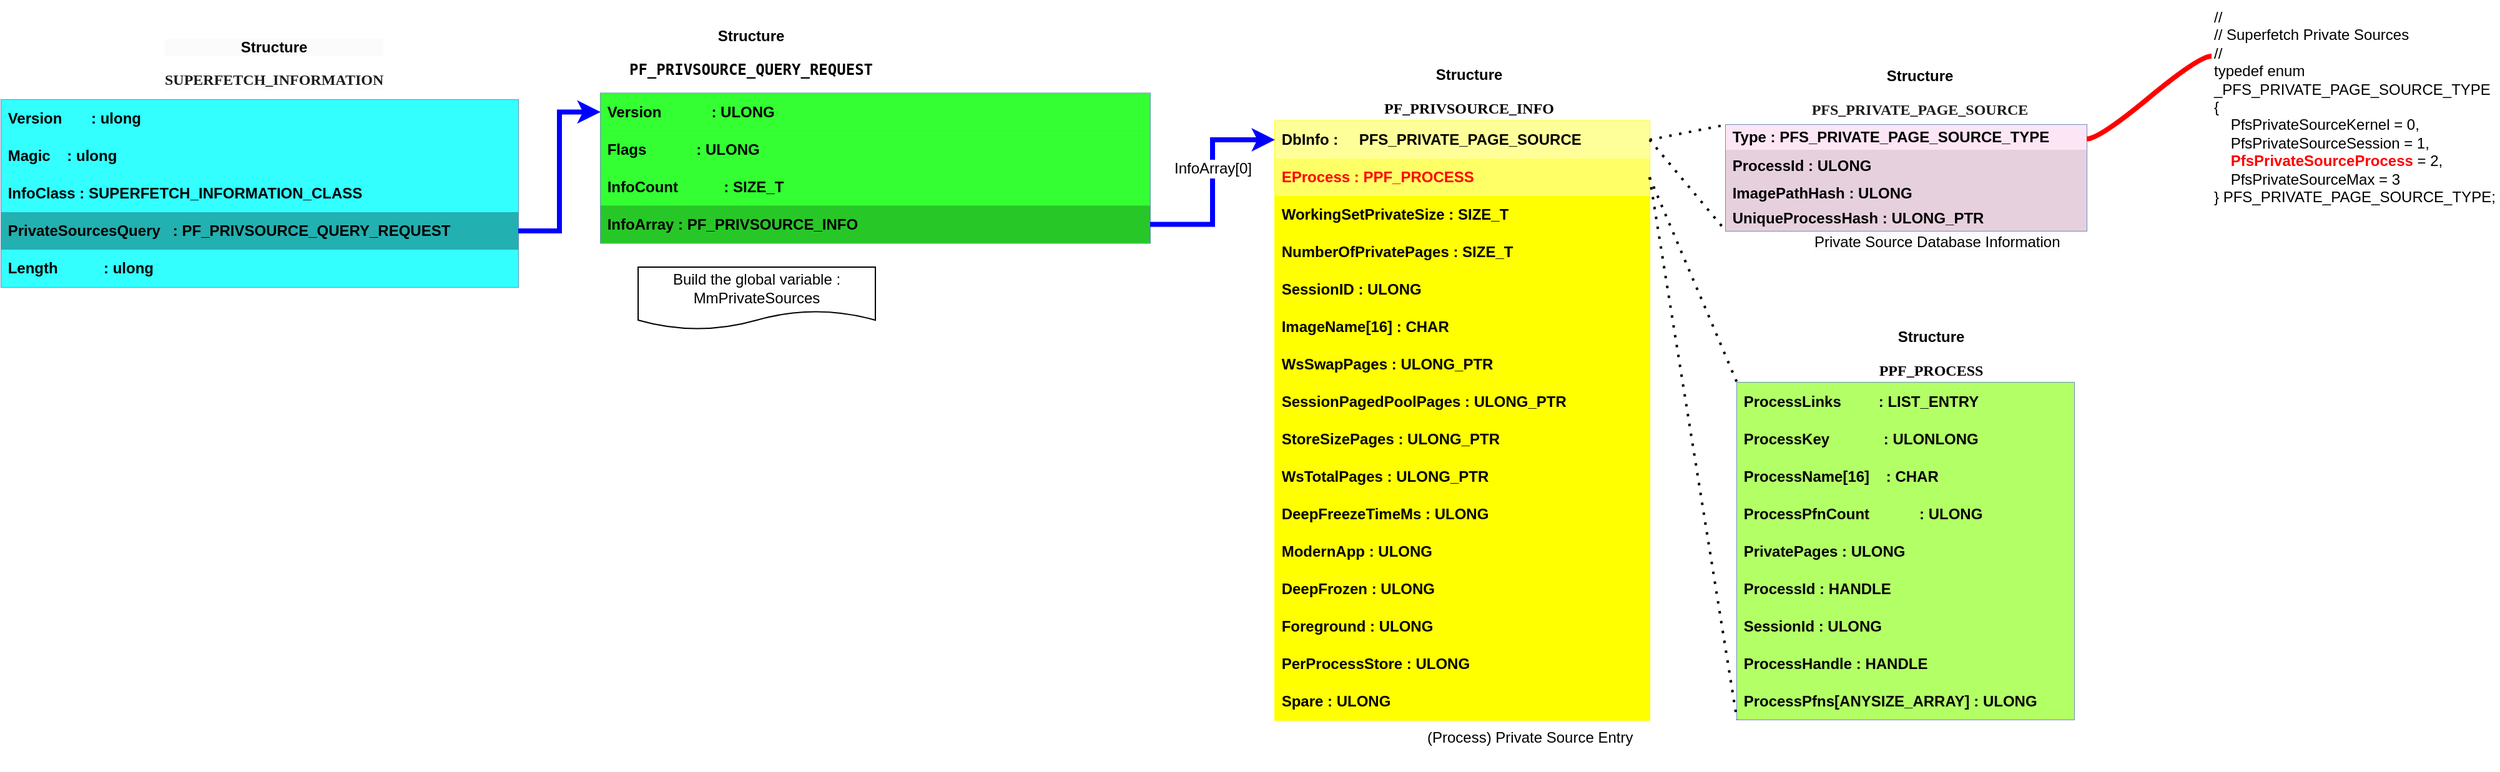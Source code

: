 <mxfile version="22.1.15" type="device">
  <diagram name="Page-1" id="-AsA6orFKc8SlClWfp2E">
    <mxGraphModel dx="4742" dy="-326" grid="1" gridSize="10" guides="1" tooltips="1" connect="1" arrows="1" fold="1" page="1" pageScale="1" pageWidth="827" pageHeight="1169" math="0" shadow="0">
      <root>
        <mxCell id="0" />
        <mxCell id="1" parent="0" />
        <mxCell id="ZzmtQTtpUodWMyB-p8XU-1" value="" style="shape=table;html=1;whiteSpace=wrap;startSize=0;container=1;collapsible=0;childLayout=tableLayout;fontStyle=1;align=left;fillColor=#33FFFF;strokeColor=#6c8ebf;fontColor=#000000;" vertex="1" parent="1">
          <mxGeometry x="-3280" y="1253" width="414" height="150" as="geometry" />
        </mxCell>
        <mxCell id="ZzmtQTtpUodWMyB-p8XU-2" value="" style="shape=partialRectangle;html=1;whiteSpace=wrap;collapsible=0;dropTarget=0;pointerEvents=0;fillColor=#33FFFF;top=0;left=0;bottom=0;right=0;points=[[0,0.5],[1,0.5]];portConstraint=eastwest;fontStyle=1;align=left;fontColor=#000000;" vertex="1" parent="ZzmtQTtpUodWMyB-p8XU-1">
          <mxGeometry width="414" height="30" as="geometry" />
        </mxCell>
        <mxCell id="ZzmtQTtpUodWMyB-p8XU-3" value="&lt;div&gt;&amp;nbsp;Version&amp;nbsp; &amp;nbsp; &amp;nbsp; &amp;nbsp;: ulong&lt;/div&gt;" style="shape=partialRectangle;html=1;whiteSpace=wrap;connectable=0;fillColor=#33FFFF;top=0;left=0;bottom=0;right=0;overflow=hidden;strokeColor=#001DBC;fontColor=#000000;fontStyle=1;align=left;" vertex="1" parent="ZzmtQTtpUodWMyB-p8XU-2">
          <mxGeometry width="414" height="30" as="geometry">
            <mxRectangle width="414" height="30" as="alternateBounds" />
          </mxGeometry>
        </mxCell>
        <mxCell id="ZzmtQTtpUodWMyB-p8XU-4" value="" style="shape=partialRectangle;html=1;whiteSpace=wrap;collapsible=0;dropTarget=0;pointerEvents=0;fillColor=#33FFFF;top=0;left=0;bottom=0;right=0;points=[[0,0.5],[1,0.5]];portConstraint=eastwest;fontStyle=1;align=left;fontColor=#000000;" vertex="1" parent="ZzmtQTtpUodWMyB-p8XU-1">
          <mxGeometry y="30" width="414" height="30" as="geometry" />
        </mxCell>
        <mxCell id="ZzmtQTtpUodWMyB-p8XU-5" value="&lt;div&gt;&amp;nbsp;Magic&amp;nbsp;&amp;nbsp;&amp;nbsp; : ulong&lt;br&gt;&lt;/div&gt;" style="shape=partialRectangle;html=1;whiteSpace=wrap;connectable=0;fillColor=#33FFFF;top=0;left=0;bottom=0;right=0;overflow=hidden;strokeColor=#001DBC;fontStyle=1;fontColor=#000000;align=left;" vertex="1" parent="ZzmtQTtpUodWMyB-p8XU-4">
          <mxGeometry width="414" height="30" as="geometry">
            <mxRectangle width="414" height="30" as="alternateBounds" />
          </mxGeometry>
        </mxCell>
        <mxCell id="ZzmtQTtpUodWMyB-p8XU-6" value="" style="shape=partialRectangle;html=1;whiteSpace=wrap;collapsible=0;dropTarget=0;pointerEvents=0;fillColor=#33FFFF;top=0;left=0;bottom=0;right=0;points=[[0,0.5],[1,0.5]];portConstraint=eastwest;fontStyle=1;align=left;fontColor=#000000;" vertex="1" parent="ZzmtQTtpUodWMyB-p8XU-1">
          <mxGeometry y="60" width="414" height="30" as="geometry" />
        </mxCell>
        <mxCell id="ZzmtQTtpUodWMyB-p8XU-7" value="&amp;nbsp;InfoClass : SUPERFETCH_INFORMATION_CLASS" style="shape=partialRectangle;html=1;whiteSpace=wrap;connectable=0;fillColor=#33FFFF;top=0;left=0;bottom=0;right=0;overflow=hidden;strokeColor=#001DBC;fontColor=#000000;fontStyle=1;align=left;" vertex="1" parent="ZzmtQTtpUodWMyB-p8XU-6">
          <mxGeometry width="414" height="30" as="geometry">
            <mxRectangle width="414" height="30" as="alternateBounds" />
          </mxGeometry>
        </mxCell>
        <mxCell id="ZzmtQTtpUodWMyB-p8XU-8" style="shape=partialRectangle;html=1;whiteSpace=wrap;collapsible=0;dropTarget=0;pointerEvents=0;fillColor=#33FFFF;top=0;left=0;bottom=0;right=0;points=[[0,0.5],[1,0.5]];portConstraint=eastwest;fontStyle=1;align=left;fontColor=#000000;" vertex="1" parent="ZzmtQTtpUodWMyB-p8XU-1">
          <mxGeometry y="90" width="414" height="30" as="geometry" />
        </mxCell>
        <mxCell id="ZzmtQTtpUodWMyB-p8XU-9" value="&amp;nbsp;&lt;b style=&quot;border-color: var(--border-color);&quot;&gt;PrivateSourcesQuery&lt;/b&gt;&amp;nbsp; &amp;nbsp;:&amp;nbsp;PF_PRIVSOURCE_QUERY_REQUEST" style="shape=partialRectangle;html=1;whiteSpace=wrap;connectable=0;fillColor=#23B0B0;top=0;left=0;bottom=0;right=0;overflow=hidden;strokeColor=#001DBC;fontStyle=1;fontColor=#000000;align=left;" vertex="1" parent="ZzmtQTtpUodWMyB-p8XU-8">
          <mxGeometry width="414" height="30" as="geometry">
            <mxRectangle width="414" height="30" as="alternateBounds" />
          </mxGeometry>
        </mxCell>
        <mxCell id="ZzmtQTtpUodWMyB-p8XU-10" style="shape=partialRectangle;html=1;whiteSpace=wrap;collapsible=0;dropTarget=0;pointerEvents=0;fillColor=#33FFFF;top=0;left=0;bottom=0;right=0;points=[[0,0.5],[1,0.5]];portConstraint=eastwest;fontStyle=1;align=left;fontColor=#000000;" vertex="1" parent="ZzmtQTtpUodWMyB-p8XU-1">
          <mxGeometry y="120" width="414" height="30" as="geometry" />
        </mxCell>
        <mxCell id="ZzmtQTtpUodWMyB-p8XU-11" value="&amp;nbsp;Length&amp;nbsp; &amp;nbsp; &amp;nbsp; &amp;nbsp; &amp;nbsp; &amp;nbsp;: ulong" style="shape=partialRectangle;html=1;whiteSpace=wrap;connectable=0;fillColor=#33FFFF;top=0;left=0;bottom=0;right=0;overflow=hidden;strokeColor=#001DBC;fontColor=#000000;fontStyle=1;align=left;" vertex="1" parent="ZzmtQTtpUodWMyB-p8XU-10">
          <mxGeometry width="414" height="30" as="geometry">
            <mxRectangle width="414" height="30" as="alternateBounds" />
          </mxGeometry>
        </mxCell>
        <mxCell id="ZzmtQTtpUodWMyB-p8XU-12" value="&lt;div style=&quot;border-color: var(--border-color); color: rgb(0, 0, 0); font-family: Helvetica; font-size: 12px; font-style: normal; font-variant-ligatures: normal; font-variant-caps: normal; font-weight: 700; letter-spacing: normal; orphans: 2; text-align: center; text-indent: 0px; text-transform: none; widows: 2; word-spacing: 0px; -webkit-text-stroke-width: 0px; background-color: rgb(251, 251, 251); text-decoration-thickness: initial; text-decoration-style: initial; text-decoration-color: initial;&quot;&gt;Structure&lt;/div&gt;&lt;div style=&quot;border-color: var(--border-color); color: rgb(0, 0, 0); font-family: Helvetica; font-size: 12px; font-style: normal; font-variant-ligatures: normal; font-variant-caps: normal; font-weight: 700; letter-spacing: normal; orphans: 2; text-align: center; text-indent: 0px; text-transform: none; widows: 2; word-spacing: 0px; -webkit-text-stroke-width: 0px; background-color: rgb(251, 251, 251); text-decoration-thickness: initial; text-decoration-style: initial; text-decoration-color: initial;&quot;&gt;&lt;pre style=&quot;border-color: var(--border-color);&quot;&gt;&lt;span style=&quot;border-color: var(--border-color); background-color: rgb(255, 255, 255);&quot;&gt;&lt;font color=&quot;#1e1e1e&quot; face=&quot;Consolas&quot; style=&quot;border-color: var(--border-color);&quot;&gt;SUPERFETCH_INFORMATION&lt;/font&gt;&lt;/span&gt;&lt;/pre&gt;&lt;/div&gt;" style="text;whiteSpace=wrap;html=1;" vertex="1" parent="1">
          <mxGeometry x="-3151" y="1197" width="210" height="90" as="geometry" />
        </mxCell>
        <mxCell id="ZzmtQTtpUodWMyB-p8XU-13" value="" style="endArrow=classic;html=1;rounded=0;fontSize=12;fontColor=#000000;edgeStyle=orthogonalEdgeStyle;exitX=1;exitY=0.5;exitDx=0;exitDy=0;fillColor=#d5e8d4;strokeColor=#0000FF;strokeWidth=4;entryX=0;entryY=0.5;entryDx=0;entryDy=0;" edge="1" parent="1" source="ZzmtQTtpUodWMyB-p8XU-8" target="ZzmtQTtpUodWMyB-p8XU-15">
          <mxGeometry width="50" height="50" relative="1" as="geometry">
            <mxPoint x="-2929" y="1450" as="sourcePoint" />
            <mxPoint x="-2718" y="1290" as="targetPoint" />
          </mxGeometry>
        </mxCell>
        <mxCell id="ZzmtQTtpUodWMyB-p8XU-14" value="" style="shape=table;html=1;whiteSpace=wrap;startSize=0;container=1;collapsible=0;childLayout=tableLayout;fontStyle=1;align=left;fillColor=#33FF33;strokeColor=#6c8ebf;fontColor=#000000;" vertex="1" parent="1">
          <mxGeometry x="-2800" y="1247.73" width="440" height="120" as="geometry" />
        </mxCell>
        <mxCell id="ZzmtQTtpUodWMyB-p8XU-15" value="" style="shape=partialRectangle;html=1;whiteSpace=wrap;collapsible=0;dropTarget=0;pointerEvents=0;fillColor=#33FF33;top=0;left=0;bottom=0;right=0;points=[[0,0.5],[1,0.5]];portConstraint=eastwest;fontStyle=1;align=left;fontColor=#000000;" vertex="1" parent="ZzmtQTtpUodWMyB-p8XU-14">
          <mxGeometry width="440" height="30" as="geometry" />
        </mxCell>
        <mxCell id="ZzmtQTtpUodWMyB-p8XU-16" value="&lt;div&gt;&amp;nbsp;Version&amp;nbsp; &amp;nbsp; &amp;nbsp; &amp;nbsp; &amp;nbsp; &amp;nbsp; : ULONG&lt;/div&gt;" style="shape=partialRectangle;html=1;whiteSpace=wrap;connectable=0;fillColor=#33FF33;top=0;left=0;bottom=0;right=0;overflow=hidden;strokeColor=#001DBC;fontColor=#000000;fontStyle=1;align=left;" vertex="1" parent="ZzmtQTtpUodWMyB-p8XU-15">
          <mxGeometry width="440" height="30" as="geometry">
            <mxRectangle width="440" height="30" as="alternateBounds" />
          </mxGeometry>
        </mxCell>
        <mxCell id="ZzmtQTtpUodWMyB-p8XU-17" value="" style="shape=partialRectangle;html=1;whiteSpace=wrap;collapsible=0;dropTarget=0;pointerEvents=0;fillColor=#33FF33;top=0;left=0;bottom=0;right=0;points=[[0,0.5],[1,0.5]];portConstraint=eastwest;fontStyle=1;align=left;fontColor=#000000;" vertex="1" parent="ZzmtQTtpUodWMyB-p8XU-14">
          <mxGeometry y="30" width="440" height="30" as="geometry" />
        </mxCell>
        <mxCell id="ZzmtQTtpUodWMyB-p8XU-18" value="&lt;div&gt;&amp;nbsp;Flags&amp;nbsp; &amp;nbsp; &amp;nbsp; &amp;nbsp; &amp;nbsp; &amp;nbsp; : ULONG&lt;br&gt;&lt;/div&gt;" style="shape=partialRectangle;html=1;whiteSpace=wrap;connectable=0;fillColor=#33FF33;top=0;left=0;bottom=0;right=0;overflow=hidden;strokeColor=#001DBC;fontStyle=1;fontColor=#000000;align=left;" vertex="1" parent="ZzmtQTtpUodWMyB-p8XU-17">
          <mxGeometry width="440" height="30" as="geometry">
            <mxRectangle width="440" height="30" as="alternateBounds" />
          </mxGeometry>
        </mxCell>
        <mxCell id="ZzmtQTtpUodWMyB-p8XU-19" value="" style="shape=partialRectangle;html=1;whiteSpace=wrap;collapsible=0;dropTarget=0;pointerEvents=0;fillColor=#33FF33;top=0;left=0;bottom=0;right=0;points=[[0,0.5],[1,0.5]];portConstraint=eastwest;fontStyle=1;align=left;fontColor=#000000;" vertex="1" parent="ZzmtQTtpUodWMyB-p8XU-14">
          <mxGeometry y="60" width="440" height="30" as="geometry" />
        </mxCell>
        <mxCell id="ZzmtQTtpUodWMyB-p8XU-20" value="&amp;nbsp;InfoCount &amp;nbsp; &amp;nbsp; &amp;nbsp; &amp;nbsp; &amp;nbsp; : SIZE_T" style="shape=partialRectangle;html=1;whiteSpace=wrap;connectable=0;fillColor=#33FF33;top=0;left=0;bottom=0;right=0;overflow=hidden;strokeColor=#001DBC;fontColor=#000000;fontStyle=1;align=left;" vertex="1" parent="ZzmtQTtpUodWMyB-p8XU-19">
          <mxGeometry width="440" height="30" as="geometry">
            <mxRectangle width="440" height="30" as="alternateBounds" />
          </mxGeometry>
        </mxCell>
        <mxCell id="ZzmtQTtpUodWMyB-p8XU-21" style="shape=partialRectangle;html=1;whiteSpace=wrap;collapsible=0;dropTarget=0;pointerEvents=0;fillColor=#33FF33;top=0;left=0;bottom=0;right=0;points=[[0,0.5],[1,0.5]];portConstraint=eastwest;fontStyle=1;align=left;fontColor=#000000;" vertex="1" parent="ZzmtQTtpUodWMyB-p8XU-14">
          <mxGeometry y="90" width="440" height="30" as="geometry" />
        </mxCell>
        <mxCell id="ZzmtQTtpUodWMyB-p8XU-22" value="&amp;nbsp;InfoArray : PF_PRIVSOURCE_INFO&amp;nbsp;" style="shape=partialRectangle;html=1;whiteSpace=wrap;connectable=0;fillColor=#28C728;top=0;left=0;bottom=0;right=0;overflow=hidden;strokeColor=#001DBC;fontStyle=1;fontColor=#000000;align=left;" vertex="1" parent="ZzmtQTtpUodWMyB-p8XU-21">
          <mxGeometry width="440" height="30" as="geometry">
            <mxRectangle width="440" height="30" as="alternateBounds" />
          </mxGeometry>
        </mxCell>
        <mxCell id="ZzmtQTtpUodWMyB-p8XU-23" value="&lt;div style=&quot;font-size: 12px;&quot;&gt;Structure&lt;/div&gt;&lt;div style=&quot;&quot;&gt;&lt;pre style=&quot;&quot;&gt;PF_PRIVSOURCE_QUERY_REQUEST&lt;font face=&quot;Consolas&quot;&gt;&lt;br&gt;&lt;/font&gt;&lt;/pre&gt;&lt;/div&gt;" style="text;strokeColor=none;fillColor=none;html=1;fontSize=12;fontStyle=1;verticalAlign=middle;align=center;" vertex="1" parent="1">
          <mxGeometry x="-2795.5" y="1186.25" width="230" height="70" as="geometry" />
        </mxCell>
        <mxCell id="ZzmtQTtpUodWMyB-p8XU-24" value="" style="shape=table;html=1;whiteSpace=wrap;startSize=0;container=1;collapsible=0;childLayout=tableLayout;fontStyle=1;align=left;fillColor=#33FFFF;strokeColor=#FFFF00;fontColor=#000000;" vertex="1" parent="1">
          <mxGeometry x="-2260" y="1270" width="300" height="480.01" as="geometry" />
        </mxCell>
        <mxCell id="ZzmtQTtpUodWMyB-p8XU-25" value="" style="shape=partialRectangle;html=1;whiteSpace=wrap;collapsible=0;dropTarget=0;pointerEvents=0;fillColor=#FFFF66;top=0;left=0;bottom=0;right=0;points=[[0,0.5],[1,0.5]];portConstraint=eastwest;fontStyle=1;align=left;fontColor=#000000;" vertex="1" parent="ZzmtQTtpUodWMyB-p8XU-24">
          <mxGeometry width="300" height="30" as="geometry" />
        </mxCell>
        <mxCell id="ZzmtQTtpUodWMyB-p8XU-26" value="&amp;nbsp;DbInfo&amp;nbsp;: &lt;span style=&quot;&quot;&gt;&lt;span style=&quot;&quot;&gt;&amp;nbsp;&amp;nbsp;&amp;nbsp;&amp;nbsp;&lt;/span&gt;&lt;/span&gt;PFS_PRIVATE_PAGE_SOURCE&amp;nbsp;" style="shape=partialRectangle;html=1;whiteSpace=wrap;connectable=0;fillColor=#FFFF99;top=0;left=0;bottom=0;right=0;overflow=hidden;strokeColor=#001DBC;fontColor=#000000;fontStyle=1;align=left;" vertex="1" parent="ZzmtQTtpUodWMyB-p8XU-25">
          <mxGeometry width="300" height="30" as="geometry">
            <mxRectangle width="300" height="30" as="alternateBounds" />
          </mxGeometry>
        </mxCell>
        <mxCell id="ZzmtQTtpUodWMyB-p8XU-27" value="" style="shape=partialRectangle;html=1;whiteSpace=wrap;collapsible=0;dropTarget=0;pointerEvents=0;fillColor=#FFFF66;top=0;left=0;bottom=0;right=0;points=[[0,0.5],[1,0.5]];portConstraint=eastwest;fontStyle=1;align=left;fontColor=#000000;" vertex="1" parent="ZzmtQTtpUodWMyB-p8XU-24">
          <mxGeometry y="30" width="300" height="30" as="geometry" />
        </mxCell>
        <mxCell id="ZzmtQTtpUodWMyB-p8XU-28" value="&lt;div&gt;&amp;nbsp;&lt;font color=&quot;#ff0000&quot;&gt;EProcess :&amp;nbsp;PPF_PROCESS&lt;/font&gt;&lt;br&gt;&lt;/div&gt;" style="shape=partialRectangle;html=1;whiteSpace=wrap;connectable=0;fillColor=#FFFF66;top=0;left=0;bottom=0;right=0;overflow=hidden;strokeColor=#001DBC;fontStyle=1;fontColor=#000000;align=left;" vertex="1" parent="ZzmtQTtpUodWMyB-p8XU-27">
          <mxGeometry width="300" height="30" as="geometry">
            <mxRectangle width="300" height="30" as="alternateBounds" />
          </mxGeometry>
        </mxCell>
        <mxCell id="ZzmtQTtpUodWMyB-p8XU-29" value="" style="shape=partialRectangle;html=1;whiteSpace=wrap;collapsible=0;dropTarget=0;pointerEvents=0;fillColor=#33FFFF;top=0;left=0;bottom=0;right=0;points=[[0,0.5],[1,0.5]];portConstraint=eastwest;fontStyle=1;align=left;fontColor=#000000;" vertex="1" parent="ZzmtQTtpUodWMyB-p8XU-24">
          <mxGeometry y="60" width="300" height="30" as="geometry" />
        </mxCell>
        <mxCell id="ZzmtQTtpUodWMyB-p8XU-30" value="&amp;nbsp;WorkingSetPrivateSize :&amp;nbsp;SIZE_T" style="shape=partialRectangle;html=1;whiteSpace=wrap;connectable=0;fillColor=#FFFF00;top=0;left=0;bottom=0;right=0;overflow=hidden;strokeColor=#001DBC;fontColor=#000000;fontStyle=1;align=left;" vertex="1" parent="ZzmtQTtpUodWMyB-p8XU-29">
          <mxGeometry width="300" height="30" as="geometry">
            <mxRectangle width="300" height="30" as="alternateBounds" />
          </mxGeometry>
        </mxCell>
        <mxCell id="ZzmtQTtpUodWMyB-p8XU-31" style="shape=partialRectangle;html=1;whiteSpace=wrap;collapsible=0;dropTarget=0;pointerEvents=0;fillColor=#33FFFF;top=0;left=0;bottom=0;right=0;points=[[0,0.5],[1,0.5]];portConstraint=eastwest;fontStyle=1;align=left;fontColor=#000000;" vertex="1" parent="ZzmtQTtpUodWMyB-p8XU-24">
          <mxGeometry y="90" width="300" height="30" as="geometry" />
        </mxCell>
        <mxCell id="ZzmtQTtpUodWMyB-p8XU-32" value="&amp;nbsp;NumberOfPrivatePages :&amp;nbsp;SIZE_T" style="shape=partialRectangle;html=1;whiteSpace=wrap;connectable=0;fillColor=#FFFF00;top=0;left=0;bottom=0;right=0;overflow=hidden;strokeColor=#001DBC;fontStyle=1;fontColor=#000000;align=left;" vertex="1" parent="ZzmtQTtpUodWMyB-p8XU-31">
          <mxGeometry width="300" height="30" as="geometry">
            <mxRectangle width="300" height="30" as="alternateBounds" />
          </mxGeometry>
        </mxCell>
        <mxCell id="ZzmtQTtpUodWMyB-p8XU-33" style="shape=partialRectangle;html=1;whiteSpace=wrap;collapsible=0;dropTarget=0;pointerEvents=0;fillColor=#33FFFF;top=0;left=0;bottom=0;right=0;points=[[0,0.5],[1,0.5]];portConstraint=eastwest;fontStyle=1;align=left;fontColor=#000000;" vertex="1" parent="ZzmtQTtpUodWMyB-p8XU-24">
          <mxGeometry y="120" width="300" height="30" as="geometry" />
        </mxCell>
        <mxCell id="ZzmtQTtpUodWMyB-p8XU-34" value="&amp;nbsp;SessionID :&amp;nbsp;ULONG" style="shape=partialRectangle;html=1;whiteSpace=wrap;connectable=0;fillColor=#FFFF00;top=0;left=0;bottom=0;right=0;overflow=hidden;strokeColor=#001DBC;fontColor=#000000;fontStyle=1;align=left;" vertex="1" parent="ZzmtQTtpUodWMyB-p8XU-33">
          <mxGeometry width="300" height="30" as="geometry">
            <mxRectangle width="300" height="30" as="alternateBounds" />
          </mxGeometry>
        </mxCell>
        <mxCell id="ZzmtQTtpUodWMyB-p8XU-35" style="shape=partialRectangle;html=1;whiteSpace=wrap;collapsible=0;dropTarget=0;pointerEvents=0;fillColor=#33FFFF;top=0;left=0;bottom=0;right=0;points=[[0,0.5],[1,0.5]];portConstraint=eastwest;fontStyle=1;align=left;fontColor=#000000;" vertex="1" parent="ZzmtQTtpUodWMyB-p8XU-24">
          <mxGeometry y="150" width="300" height="30" as="geometry" />
        </mxCell>
        <mxCell id="ZzmtQTtpUodWMyB-p8XU-36" value="&amp;nbsp;ImageName[16] : CHAR" style="shape=partialRectangle;html=1;whiteSpace=wrap;connectable=0;fillColor=#FFFF00;top=0;left=0;bottom=0;right=0;overflow=hidden;strokeColor=#001DBC;fontStyle=1;fontColor=#000000;align=left;" vertex="1" parent="ZzmtQTtpUodWMyB-p8XU-35">
          <mxGeometry width="300" height="30" as="geometry">
            <mxRectangle width="300" height="30" as="alternateBounds" />
          </mxGeometry>
        </mxCell>
        <mxCell id="ZzmtQTtpUodWMyB-p8XU-37" style="shape=partialRectangle;html=1;whiteSpace=wrap;collapsible=0;dropTarget=0;pointerEvents=0;fillColor=#33FFFF;top=0;left=0;bottom=0;right=0;points=[[0,0.5],[1,0.5]];portConstraint=eastwest;fontStyle=1;align=left;fontColor=#000000;" vertex="1" parent="ZzmtQTtpUodWMyB-p8XU-24">
          <mxGeometry y="180" width="300" height="30" as="geometry" />
        </mxCell>
        <mxCell id="ZzmtQTtpUodWMyB-p8XU-38" value="&amp;nbsp;WsSwapPages :&amp;nbsp;ULONG_PTR" style="shape=partialRectangle;html=1;whiteSpace=wrap;connectable=0;fillColor=#FFFF00;top=0;left=0;bottom=0;right=0;overflow=hidden;strokeColor=#001DBC;fontStyle=1;fontColor=#000000;align=left;" vertex="1" parent="ZzmtQTtpUodWMyB-p8XU-37">
          <mxGeometry width="300" height="30" as="geometry">
            <mxRectangle width="300" height="30" as="alternateBounds" />
          </mxGeometry>
        </mxCell>
        <mxCell id="ZzmtQTtpUodWMyB-p8XU-39" style="shape=partialRectangle;html=1;whiteSpace=wrap;collapsible=0;dropTarget=0;pointerEvents=0;fillColor=#33FFFF;top=0;left=0;bottom=0;right=0;points=[[0,0.5],[1,0.5]];portConstraint=eastwest;fontStyle=1;align=left;fontColor=#000000;" vertex="1" parent="ZzmtQTtpUodWMyB-p8XU-24">
          <mxGeometry y="210" width="300" height="30" as="geometry" />
        </mxCell>
        <mxCell id="ZzmtQTtpUodWMyB-p8XU-40" value="&amp;nbsp;SessionPagedPoolPages :&amp;nbsp;ULONG_PTR" style="shape=partialRectangle;html=1;whiteSpace=wrap;connectable=0;fillColor=#FFFF00;top=0;left=0;bottom=0;right=0;overflow=hidden;strokeColor=#001DBC;fontStyle=1;fontColor=#000000;align=left;" vertex="1" parent="ZzmtQTtpUodWMyB-p8XU-39">
          <mxGeometry width="300" height="30" as="geometry">
            <mxRectangle width="300" height="30" as="alternateBounds" />
          </mxGeometry>
        </mxCell>
        <mxCell id="ZzmtQTtpUodWMyB-p8XU-41" style="shape=partialRectangle;html=1;whiteSpace=wrap;collapsible=0;dropTarget=0;pointerEvents=0;fillColor=#33FFFF;top=0;left=0;bottom=0;right=0;points=[[0,0.5],[1,0.5]];portConstraint=eastwest;fontStyle=1;align=left;fontColor=#000000;" vertex="1" parent="ZzmtQTtpUodWMyB-p8XU-24">
          <mxGeometry y="240" width="300" height="30" as="geometry" />
        </mxCell>
        <mxCell id="ZzmtQTtpUodWMyB-p8XU-42" value="&amp;nbsp;StoreSizePages :&amp;nbsp;ULONG_PTR" style="shape=partialRectangle;html=1;whiteSpace=wrap;connectable=0;fillColor=#FFFF00;top=0;left=0;bottom=0;right=0;overflow=hidden;strokeColor=#001DBC;fontStyle=1;fontColor=#000000;align=left;" vertex="1" parent="ZzmtQTtpUodWMyB-p8XU-41">
          <mxGeometry width="300" height="30" as="geometry">
            <mxRectangle width="300" height="30" as="alternateBounds" />
          </mxGeometry>
        </mxCell>
        <mxCell id="ZzmtQTtpUodWMyB-p8XU-43" style="shape=partialRectangle;html=1;whiteSpace=wrap;collapsible=0;dropTarget=0;pointerEvents=0;fillColor=#33FFFF;top=0;left=0;bottom=0;right=0;points=[[0,0.5],[1,0.5]];portConstraint=eastwest;fontStyle=1;align=left;fontColor=#000000;" vertex="1" parent="ZzmtQTtpUodWMyB-p8XU-24">
          <mxGeometry y="270" width="300" height="30" as="geometry" />
        </mxCell>
        <mxCell id="ZzmtQTtpUodWMyB-p8XU-44" value="&amp;nbsp;WsTotalPages :&amp;nbsp;ULONG_PTR" style="shape=partialRectangle;html=1;whiteSpace=wrap;connectable=0;fillColor=#FFFF00;top=0;left=0;bottom=0;right=0;overflow=hidden;strokeColor=#001DBC;fontStyle=1;fontColor=#000000;align=left;" vertex="1" parent="ZzmtQTtpUodWMyB-p8XU-43">
          <mxGeometry width="300" height="30" as="geometry">
            <mxRectangle width="300" height="30" as="alternateBounds" />
          </mxGeometry>
        </mxCell>
        <mxCell id="ZzmtQTtpUodWMyB-p8XU-45" style="shape=partialRectangle;html=1;whiteSpace=wrap;collapsible=0;dropTarget=0;pointerEvents=0;fillColor=#33FFFF;top=0;left=0;bottom=0;right=0;points=[[0,0.5],[1,0.5]];portConstraint=eastwest;fontStyle=1;align=left;fontColor=#000000;" vertex="1" parent="ZzmtQTtpUodWMyB-p8XU-24">
          <mxGeometry y="300" width="300" height="30" as="geometry" />
        </mxCell>
        <mxCell id="ZzmtQTtpUodWMyB-p8XU-46" value="&amp;nbsp;DeepFreezeTimeMs :&amp;nbsp;ULONG" style="shape=partialRectangle;html=1;whiteSpace=wrap;connectable=0;fillColor=#FFFF00;top=0;left=0;bottom=0;right=0;overflow=hidden;strokeColor=#001DBC;fontStyle=1;fontColor=#000000;align=left;" vertex="1" parent="ZzmtQTtpUodWMyB-p8XU-45">
          <mxGeometry width="300" height="30" as="geometry">
            <mxRectangle width="300" height="30" as="alternateBounds" />
          </mxGeometry>
        </mxCell>
        <mxCell id="ZzmtQTtpUodWMyB-p8XU-47" style="shape=partialRectangle;html=1;whiteSpace=wrap;collapsible=0;dropTarget=0;pointerEvents=0;fillColor=#33FFFF;top=0;left=0;bottom=0;right=0;points=[[0,0.5],[1,0.5]];portConstraint=eastwest;fontStyle=1;align=left;fontColor=#000000;" vertex="1" parent="ZzmtQTtpUodWMyB-p8XU-24">
          <mxGeometry y="330" width="300" height="30" as="geometry" />
        </mxCell>
        <mxCell id="ZzmtQTtpUodWMyB-p8XU-48" value="&amp;nbsp;ModernApp :&amp;nbsp;ULONG" style="shape=partialRectangle;html=1;whiteSpace=wrap;connectable=0;fillColor=#FFFF00;top=0;left=0;bottom=0;right=0;overflow=hidden;strokeColor=#001DBC;fontStyle=1;fontColor=#000000;align=left;" vertex="1" parent="ZzmtQTtpUodWMyB-p8XU-47">
          <mxGeometry width="300" height="30" as="geometry">
            <mxRectangle width="300" height="30" as="alternateBounds" />
          </mxGeometry>
        </mxCell>
        <mxCell id="ZzmtQTtpUodWMyB-p8XU-49" style="shape=partialRectangle;html=1;whiteSpace=wrap;collapsible=0;dropTarget=0;pointerEvents=0;fillColor=#33FFFF;top=0;left=0;bottom=0;right=0;points=[[0,0.5],[1,0.5]];portConstraint=eastwest;fontStyle=1;align=left;fontColor=#000000;" vertex="1" parent="ZzmtQTtpUodWMyB-p8XU-24">
          <mxGeometry y="360" width="300" height="30" as="geometry" />
        </mxCell>
        <mxCell id="ZzmtQTtpUodWMyB-p8XU-50" value="&amp;nbsp;DeepFrozen :&amp;nbsp;ULONG" style="shape=partialRectangle;html=1;whiteSpace=wrap;connectable=0;fillColor=#FFFF00;top=0;left=0;bottom=0;right=0;overflow=hidden;strokeColor=#001DBC;fontStyle=1;fontColor=#000000;align=left;" vertex="1" parent="ZzmtQTtpUodWMyB-p8XU-49">
          <mxGeometry width="300" height="30" as="geometry">
            <mxRectangle width="300" height="30" as="alternateBounds" />
          </mxGeometry>
        </mxCell>
        <mxCell id="ZzmtQTtpUodWMyB-p8XU-51" style="shape=partialRectangle;html=1;whiteSpace=wrap;collapsible=0;dropTarget=0;pointerEvents=0;fillColor=#33FFFF;top=0;left=0;bottom=0;right=0;points=[[0,0.5],[1,0.5]];portConstraint=eastwest;fontStyle=1;align=left;fontColor=#000000;" vertex="1" parent="ZzmtQTtpUodWMyB-p8XU-24">
          <mxGeometry y="390" width="300" height="30" as="geometry" />
        </mxCell>
        <mxCell id="ZzmtQTtpUodWMyB-p8XU-52" value="&amp;nbsp;Foreground :&amp;nbsp;ULONG" style="shape=partialRectangle;html=1;whiteSpace=wrap;connectable=0;fillColor=#FFFF00;top=0;left=0;bottom=0;right=0;overflow=hidden;strokeColor=#001DBC;fontStyle=1;fontColor=#000000;align=left;" vertex="1" parent="ZzmtQTtpUodWMyB-p8XU-51">
          <mxGeometry width="300" height="30" as="geometry">
            <mxRectangle width="300" height="30" as="alternateBounds" />
          </mxGeometry>
        </mxCell>
        <mxCell id="ZzmtQTtpUodWMyB-p8XU-53" style="shape=partialRectangle;html=1;whiteSpace=wrap;collapsible=0;dropTarget=0;pointerEvents=0;fillColor=#33FFFF;top=0;left=0;bottom=0;right=0;points=[[0,0.5],[1,0.5]];portConstraint=eastwest;fontStyle=1;align=left;fontColor=#000000;" vertex="1" parent="ZzmtQTtpUodWMyB-p8XU-24">
          <mxGeometry y="420" width="300" height="30" as="geometry" />
        </mxCell>
        <mxCell id="ZzmtQTtpUodWMyB-p8XU-54" value="&amp;nbsp;PerProcessStore :&amp;nbsp;ULONG" style="shape=partialRectangle;html=1;whiteSpace=wrap;connectable=0;fillColor=#FFFF00;top=0;left=0;bottom=0;right=0;overflow=hidden;strokeColor=#001DBC;fontStyle=1;fontColor=#000000;align=left;" vertex="1" parent="ZzmtQTtpUodWMyB-p8XU-53">
          <mxGeometry width="300" height="30" as="geometry">
            <mxRectangle width="300" height="30" as="alternateBounds" />
          </mxGeometry>
        </mxCell>
        <mxCell id="ZzmtQTtpUodWMyB-p8XU-55" style="shape=partialRectangle;html=1;whiteSpace=wrap;collapsible=0;dropTarget=0;pointerEvents=0;fillColor=#33FFFF;top=0;left=0;bottom=0;right=0;points=[[0,0.5],[1,0.5]];portConstraint=eastwest;fontStyle=1;align=left;fontColor=#000000;" vertex="1" parent="ZzmtQTtpUodWMyB-p8XU-24">
          <mxGeometry y="450" width="300" height="30" as="geometry" />
        </mxCell>
        <mxCell id="ZzmtQTtpUodWMyB-p8XU-56" value="&amp;nbsp;Spare :&amp;nbsp;ULONG" style="shape=partialRectangle;html=1;whiteSpace=wrap;connectable=0;fillColor=#FFFF00;top=0;left=0;bottom=0;right=0;overflow=hidden;strokeColor=#001DBC;fontStyle=1;fontColor=#000000;align=left;" vertex="1" parent="ZzmtQTtpUodWMyB-p8XU-55">
          <mxGeometry width="300" height="30" as="geometry">
            <mxRectangle width="300" height="30" as="alternateBounds" />
          </mxGeometry>
        </mxCell>
        <mxCell id="ZzmtQTtpUodWMyB-p8XU-57" value="&lt;div style=&quot;font-size: 12px;&quot;&gt;Structure&lt;/div&gt;&lt;div style=&quot;font-size: 12px;&quot;&gt;&lt;pre style=&quot;font-family: Consolas; font-size: 12px;&quot;&gt;PF_PRIVSOURCE_INFO&lt;br&gt;&lt;/pre&gt;&lt;/div&gt;" style="text;strokeColor=none;fillColor=none;html=1;fontSize=12;fontStyle=1;verticalAlign=middle;align=center;" vertex="1" parent="1">
          <mxGeometry x="-2190" y="1217" width="170" height="70" as="geometry" />
        </mxCell>
        <mxCell id="ZzmtQTtpUodWMyB-p8XU-58" value="InfoArray[0]" style="endArrow=classic;html=1;rounded=0;fontSize=12;fontColor=#000000;edgeStyle=orthogonalEdgeStyle;fillColor=#d5e8d4;strokeColor=#0000FF;strokeWidth=4;entryX=0;entryY=0.5;entryDx=0;entryDy=0;" edge="1" parent="1" source="ZzmtQTtpUodWMyB-p8XU-21" target="ZzmtQTtpUodWMyB-p8XU-25">
          <mxGeometry x="0.129" width="50" height="50" relative="1" as="geometry">
            <mxPoint x="-2250" y="1388" as="sourcePoint" />
            <mxPoint x="-2680" y="1278" as="targetPoint" />
            <mxPoint as="offset" />
          </mxGeometry>
        </mxCell>
        <mxCell id="ZzmtQTtpUodWMyB-p8XU-59" value="(Process) Private Source Entry" style="text;whiteSpace=wrap;" vertex="1" parent="1">
          <mxGeometry x="-2140" y="1750.01" width="210" height="40" as="geometry" />
        </mxCell>
        <mxCell id="ZzmtQTtpUodWMyB-p8XU-60" value="" style="shape=table;html=1;whiteSpace=wrap;startSize=0;container=1;collapsible=0;childLayout=tableLayout;fontStyle=1;align=left;fillColor=#E6D0DE;strokeColor=#6c8ebf;fontColor=#000000;" vertex="1" parent="1">
          <mxGeometry x="-1899" y="1273" width="289" height="85" as="geometry" />
        </mxCell>
        <mxCell id="ZzmtQTtpUodWMyB-p8XU-61" value="" style="shape=partialRectangle;html=1;whiteSpace=wrap;collapsible=0;dropTarget=0;pointerEvents=0;fillColor=#33FF33;top=0;left=0;bottom=0;right=0;points=[[0,0.5],[1,0.5]];portConstraint=eastwest;fontStyle=1;align=left;fontColor=#000000;" vertex="1" parent="ZzmtQTtpUodWMyB-p8XU-60">
          <mxGeometry width="289" height="20" as="geometry" />
        </mxCell>
        <mxCell id="ZzmtQTtpUodWMyB-p8XU-62" value="&lt;div&gt;&amp;nbsp;Type :&amp;nbsp;PFS_PRIVATE_PAGE_SOURCE_TYPE&lt;/div&gt;" style="shape=partialRectangle;html=1;whiteSpace=wrap;connectable=0;fillColor=#FCE5F4;top=0;left=0;bottom=0;right=0;overflow=hidden;strokeColor=#001DBC;fontColor=#000000;fontStyle=1;align=left;" vertex="1" parent="ZzmtQTtpUodWMyB-p8XU-61">
          <mxGeometry width="289" height="20" as="geometry">
            <mxRectangle width="289" height="20" as="alternateBounds" />
          </mxGeometry>
        </mxCell>
        <mxCell id="ZzmtQTtpUodWMyB-p8XU-63" value="" style="shape=partialRectangle;html=1;whiteSpace=wrap;collapsible=0;dropTarget=0;pointerEvents=0;fillColor=#33FF33;top=0;left=0;bottom=0;right=0;points=[[0,0.5],[1,0.5]];portConstraint=eastwest;fontStyle=1;align=left;fontColor=#000000;" vertex="1" parent="ZzmtQTtpUodWMyB-p8XU-60">
          <mxGeometry y="20" width="289" height="25" as="geometry" />
        </mxCell>
        <mxCell id="ZzmtQTtpUodWMyB-p8XU-64" value="&lt;div&gt;&amp;nbsp;ProcessId : ULONG&lt;br&gt;&lt;/div&gt;" style="shape=partialRectangle;html=1;whiteSpace=wrap;connectable=0;fillColor=#E6D0DE;top=0;left=0;bottom=0;right=0;overflow=hidden;strokeColor=#001DBC;fontStyle=1;fontColor=#000000;align=left;" vertex="1" parent="ZzmtQTtpUodWMyB-p8XU-63">
          <mxGeometry width="289" height="25" as="geometry">
            <mxRectangle width="289" height="25" as="alternateBounds" />
          </mxGeometry>
        </mxCell>
        <mxCell id="ZzmtQTtpUodWMyB-p8XU-65" value="" style="shape=partialRectangle;html=1;whiteSpace=wrap;collapsible=0;dropTarget=0;pointerEvents=0;fillColor=#33FF33;top=0;left=0;bottom=0;right=0;points=[[0,0.5],[1,0.5]];portConstraint=eastwest;fontStyle=1;align=left;fontColor=#000000;" vertex="1" parent="ZzmtQTtpUodWMyB-p8XU-60">
          <mxGeometry y="45" width="289" height="20" as="geometry" />
        </mxCell>
        <mxCell id="ZzmtQTtpUodWMyB-p8XU-66" value="&amp;nbsp;ImagePathHash : ULONG" style="shape=partialRectangle;html=1;whiteSpace=wrap;connectable=0;fillColor=#E6D0DE;top=0;left=0;bottom=0;right=0;overflow=hidden;strokeColor=#001DBC;fontColor=#000000;fontStyle=1;align=left;" vertex="1" parent="ZzmtQTtpUodWMyB-p8XU-65">
          <mxGeometry width="289" height="20" as="geometry">
            <mxRectangle width="289" height="20" as="alternateBounds" />
          </mxGeometry>
        </mxCell>
        <mxCell id="ZzmtQTtpUodWMyB-p8XU-67" style="shape=partialRectangle;html=1;whiteSpace=wrap;collapsible=0;dropTarget=0;pointerEvents=0;fillColor=#33FF33;top=0;left=0;bottom=0;right=0;points=[[0,0.5],[1,0.5]];portConstraint=eastwest;fontStyle=1;align=left;fontColor=#000000;" vertex="1" parent="ZzmtQTtpUodWMyB-p8XU-60">
          <mxGeometry y="65" width="289" height="20" as="geometry" />
        </mxCell>
        <mxCell id="ZzmtQTtpUodWMyB-p8XU-68" value="&amp;nbsp;UniqueProcessHash : ULONG_PTR" style="shape=partialRectangle;html=1;whiteSpace=wrap;connectable=0;fillColor=#E6D0DE;top=0;left=0;bottom=0;right=0;overflow=hidden;strokeColor=#001DBC;fontStyle=1;fontColor=#000000;align=left;" vertex="1" parent="ZzmtQTtpUodWMyB-p8XU-67">
          <mxGeometry width="289" height="20" as="geometry">
            <mxRectangle width="289" height="20" as="alternateBounds" />
          </mxGeometry>
        </mxCell>
        <mxCell id="ZzmtQTtpUodWMyB-p8XU-69" value="&lt;div style=&quot;font-size: 12px;&quot;&gt;Structure&lt;/div&gt;&lt;div style=&quot;&quot;&gt;&lt;pre style=&quot;&quot;&gt;&lt;font face=&quot;Consolas&quot;&gt;&lt;font color=&quot;#1e1e1e&quot;&gt;PFS_PRIVATE_PAGE_SOURCE&lt;/font&gt;&lt;br&gt;&lt;/font&gt;&lt;/pre&gt;&lt;/div&gt;" style="text;strokeColor=none;fillColor=none;html=1;fontSize=12;fontStyle=1;verticalAlign=middle;align=center;" vertex="1" parent="1">
          <mxGeometry x="-1859" y="1240" width="230" height="25.491" as="geometry" />
        </mxCell>
        <mxCell id="ZzmtQTtpUodWMyB-p8XU-70" value="" style="endArrow=none;dashed=1;html=1;dashPattern=1 3;strokeWidth=2;rounded=1;fontSize=12;fontColor=#000000;exitX=1;exitY=0.5;exitDx=0;exitDy=0;entryX=0;entryY=0;entryDx=0;entryDy=0;" edge="1" parent="1" source="ZzmtQTtpUodWMyB-p8XU-25" target="ZzmtQTtpUodWMyB-p8XU-60">
          <mxGeometry width="50" height="50" relative="1" as="geometry">
            <mxPoint x="-1829.57" y="1272.08" as="sourcePoint" />
            <mxPoint x="-1576" y="1198" as="targetPoint" />
          </mxGeometry>
        </mxCell>
        <mxCell id="ZzmtQTtpUodWMyB-p8XU-71" value="" style="endArrow=none;dashed=1;html=1;dashPattern=1 3;strokeWidth=2;rounded=1;fontSize=12;fontColor=#000000;exitX=1;exitY=0.5;exitDx=0;exitDy=0;entryX=0;entryY=1;entryDx=0;entryDy=0;" edge="1" parent="1" source="ZzmtQTtpUodWMyB-p8XU-25" target="ZzmtQTtpUodWMyB-p8XU-60">
          <mxGeometry width="50" height="50" relative="1" as="geometry">
            <mxPoint x="-1829.14" y="1299.47" as="sourcePoint" />
            <mxPoint x="-1575" y="1256" as="targetPoint" />
          </mxGeometry>
        </mxCell>
        <mxCell id="ZzmtQTtpUodWMyB-p8XU-72" value="" style="edgeStyle=entityRelationEdgeStyle;startArrow=none;endArrow=none;segment=10;curved=1;rounded=0;strokeColor=#FF0000;strokeWidth=4;fontSize=12;fontColor=#000000;exitX=0;exitY=0.25;exitDx=0;exitDy=0;entryX=1;entryY=0.133;entryDx=0;entryDy=0;entryPerimeter=0;" edge="1" parent="1" source="ZzmtQTtpUodWMyB-p8XU-74" target="ZzmtQTtpUodWMyB-p8XU-60">
          <mxGeometry relative="1" as="geometry">
            <mxPoint x="-1450" y="1348" as="sourcePoint" />
            <mxPoint x="-1510" y="1308" as="targetPoint" />
            <Array as="points">
              <mxPoint x="-1400" y="1228" />
              <mxPoint x="-1400" y="1238" />
            </Array>
          </mxGeometry>
        </mxCell>
        <mxCell id="ZzmtQTtpUodWMyB-p8XU-73" value="&lt;span style=&quot;color: rgb(0, 0, 0); font-family: Helvetica; font-size: 12px; font-style: normal; font-variant-ligatures: normal; font-variant-caps: normal; font-weight: 400; letter-spacing: normal; orphans: 2; text-align: left; text-indent: 0px; text-transform: none; widows: 2; word-spacing: 0px; -webkit-text-stroke-width: 0px; background-color: rgb(251, 251, 251); text-decoration-thickness: initial; text-decoration-style: initial; text-decoration-color: initial; float: none; display: inline !important;&quot;&gt;Private Source Database Information&lt;/span&gt;" style="text;whiteSpace=wrap;html=1;" vertex="1" parent="1">
          <mxGeometry x="-1830" y="1353" width="230" height="40" as="geometry" />
        </mxCell>
        <mxCell id="ZzmtQTtpUodWMyB-p8XU-74" value="&lt;div&gt;//&lt;/div&gt;&lt;div&gt;// Superfetch Private Sources&lt;/div&gt;&lt;div&gt;//&lt;/div&gt;&lt;div&gt;typedef enum _PFS_PRIVATE_PAGE_SOURCE_TYPE {&lt;/div&gt;&lt;div&gt;&amp;nbsp; &amp;nbsp; PfsPrivateSourceKernel = 0,&lt;span style=&quot;&quot;&gt;&lt;/span&gt;&lt;/div&gt;&lt;div&gt;&lt;span style=&quot;&quot;&gt;&lt;span style=&quot;&quot;&gt;&lt;span style=&quot;white-space: pre;&quot;&gt;&amp;nbsp;&amp;nbsp;&amp;nbsp;&amp;nbsp;&lt;/span&gt;&lt;/span&gt;PfsPrivateSourceSession = 1,&lt;/span&gt;&lt;/div&gt;&lt;div&gt;&lt;span style=&quot;&quot;&gt;&lt;span style=&quot;white-space: pre;&quot;&gt;&amp;nbsp;&amp;nbsp;&amp;nbsp;&amp;nbsp;&lt;/span&gt;&lt;/span&gt;&lt;b&gt;&lt;font color=&quot;#ff0000&quot;&gt;PfsPrivateSourceProcess&lt;/font&gt;&lt;/b&gt; = 2,&lt;/div&gt;&lt;div&gt;&lt;span style=&quot;&quot;&gt;&lt;span style=&quot;&quot;&gt;&lt;span style=&quot;white-space: pre;&quot;&gt;&amp;nbsp;&amp;nbsp;&amp;nbsp;&amp;nbsp;&lt;/span&gt;&lt;/span&gt;PfsPrivateSourceMax = 3&lt;/span&gt;&lt;/div&gt;&lt;div&gt;} PFS_PRIVATE_PAGE_SOURCE_TYPE;&lt;/div&gt;" style="text;whiteSpace=wrap;html=1;" vertex="1" parent="1">
          <mxGeometry x="-1510" y="1173" width="230" height="180" as="geometry" />
        </mxCell>
        <mxCell id="ZzmtQTtpUodWMyB-p8XU-75" value="" style="shape=table;html=1;whiteSpace=wrap;startSize=0;container=1;collapsible=0;childLayout=tableLayout;fontStyle=1;align=left;fillColor=#33FFFF;strokeColor=#6c8ebf;fontColor=#000000;" vertex="1" parent="1">
          <mxGeometry x="-1890" y="1479.5" width="270" height="270" as="geometry" />
        </mxCell>
        <mxCell id="ZzmtQTtpUodWMyB-p8XU-76" value="" style="shape=partialRectangle;html=1;whiteSpace=wrap;collapsible=0;dropTarget=0;pointerEvents=0;fillColor=#33FFFF;top=0;left=0;bottom=0;right=0;points=[[0,0.5],[1,0.5]];portConstraint=eastwest;fontStyle=1;align=left;fontColor=#000000;" vertex="1" parent="ZzmtQTtpUodWMyB-p8XU-75">
          <mxGeometry width="270" height="30" as="geometry" />
        </mxCell>
        <mxCell id="ZzmtQTtpUodWMyB-p8XU-77" value="&amp;nbsp;ProcessLinks&amp;nbsp; &amp;nbsp; &amp;nbsp; &amp;nbsp; &amp;nbsp;: LIST_ENTRY" style="shape=partialRectangle;html=1;whiteSpace=wrap;connectable=0;fillColor=#B3FF66;top=0;left=0;bottom=0;right=0;overflow=hidden;strokeColor=#001DBC;fontColor=#000000;fontStyle=1;align=left;" vertex="1" parent="ZzmtQTtpUodWMyB-p8XU-76">
          <mxGeometry width="270" height="30" as="geometry">
            <mxRectangle width="270" height="30" as="alternateBounds" />
          </mxGeometry>
        </mxCell>
        <mxCell id="ZzmtQTtpUodWMyB-p8XU-78" value="" style="shape=partialRectangle;html=1;whiteSpace=wrap;collapsible=0;dropTarget=0;pointerEvents=0;fillColor=#33FFFF;top=0;left=0;bottom=0;right=0;points=[[0,0.5],[1,0.5]];portConstraint=eastwest;fontStyle=1;align=left;fontColor=#000000;" vertex="1" parent="ZzmtQTtpUodWMyB-p8XU-75">
          <mxGeometry y="30" width="270" height="30" as="geometry" />
        </mxCell>
        <mxCell id="ZzmtQTtpUodWMyB-p8XU-79" value="&amp;nbsp;ProcessKey&amp;nbsp; &amp;nbsp; &amp;nbsp; &amp;nbsp; &amp;nbsp; &amp;nbsp; &amp;nbsp;: ULONLONG" style="shape=partialRectangle;html=1;whiteSpace=wrap;connectable=0;fillColor=#B3FF66;top=0;left=0;bottom=0;right=0;overflow=hidden;strokeColor=#001DBC;fontStyle=1;fontColor=#000000;align=left;" vertex="1" parent="ZzmtQTtpUodWMyB-p8XU-78">
          <mxGeometry width="270" height="30" as="geometry">
            <mxRectangle width="270" height="30" as="alternateBounds" />
          </mxGeometry>
        </mxCell>
        <mxCell id="ZzmtQTtpUodWMyB-p8XU-80" value="" style="shape=partialRectangle;html=1;whiteSpace=wrap;collapsible=0;dropTarget=0;pointerEvents=0;fillColor=#33FFFF;top=0;left=0;bottom=0;right=0;points=[[0,0.5],[1,0.5]];portConstraint=eastwest;fontStyle=1;align=left;fontColor=#000000;" vertex="1" parent="ZzmtQTtpUodWMyB-p8XU-75">
          <mxGeometry y="60" width="270" height="30" as="geometry" />
        </mxCell>
        <mxCell id="ZzmtQTtpUodWMyB-p8XU-81" value="&amp;nbsp;ProcessName[16] &amp;nbsp; &amp;nbsp;: CHAR" style="shape=partialRectangle;html=1;whiteSpace=wrap;connectable=0;fillColor=#B3FF66;top=0;left=0;bottom=0;right=0;overflow=hidden;strokeColor=#001DBC;fontColor=#000000;fontStyle=1;align=left;" vertex="1" parent="ZzmtQTtpUodWMyB-p8XU-80">
          <mxGeometry width="270" height="30" as="geometry">
            <mxRectangle width="270" height="30" as="alternateBounds" />
          </mxGeometry>
        </mxCell>
        <mxCell id="ZzmtQTtpUodWMyB-p8XU-82" style="shape=partialRectangle;html=1;whiteSpace=wrap;collapsible=0;dropTarget=0;pointerEvents=0;fillColor=#33FFFF;top=0;left=0;bottom=0;right=0;points=[[0,0.5],[1,0.5]];portConstraint=eastwest;fontStyle=1;align=left;fontColor=#000000;" vertex="1" parent="ZzmtQTtpUodWMyB-p8XU-75">
          <mxGeometry y="90" width="270" height="30" as="geometry" />
        </mxCell>
        <mxCell id="ZzmtQTtpUodWMyB-p8XU-83" value="&amp;nbsp;ProcessPfnCount&amp;nbsp; &amp;nbsp; &amp;nbsp; &amp;nbsp; &amp;nbsp; &amp;nbsp; : ULONG" style="shape=partialRectangle;html=1;whiteSpace=wrap;connectable=0;fillColor=#B3FF66;top=0;left=0;bottom=0;right=0;overflow=hidden;strokeColor=#001DBC;fontStyle=1;fontColor=#000000;align=left;" vertex="1" parent="ZzmtQTtpUodWMyB-p8XU-82">
          <mxGeometry width="270" height="30" as="geometry">
            <mxRectangle width="270" height="30" as="alternateBounds" />
          </mxGeometry>
        </mxCell>
        <mxCell id="ZzmtQTtpUodWMyB-p8XU-84" style="shape=partialRectangle;html=1;whiteSpace=wrap;collapsible=0;dropTarget=0;pointerEvents=0;fillColor=#33FFFF;top=0;left=0;bottom=0;right=0;points=[[0,0.5],[1,0.5]];portConstraint=eastwest;fontStyle=1;align=left;fontColor=#000000;" vertex="1" parent="ZzmtQTtpUodWMyB-p8XU-75">
          <mxGeometry y="120" width="270" height="30" as="geometry" />
        </mxCell>
        <mxCell id="ZzmtQTtpUodWMyB-p8XU-85" value="&amp;nbsp;PrivatePages : ULONG" style="shape=partialRectangle;html=1;whiteSpace=wrap;connectable=0;fillColor=#B3FF66;top=0;left=0;bottom=0;right=0;overflow=hidden;strokeColor=#001DBC;fontStyle=1;fontColor=#000000;align=left;" vertex="1" parent="ZzmtQTtpUodWMyB-p8XU-84">
          <mxGeometry width="270" height="30" as="geometry">
            <mxRectangle width="270" height="30" as="alternateBounds" />
          </mxGeometry>
        </mxCell>
        <mxCell id="ZzmtQTtpUodWMyB-p8XU-86" style="shape=partialRectangle;html=1;whiteSpace=wrap;collapsible=0;dropTarget=0;pointerEvents=0;fillColor=#33FFFF;top=0;left=0;bottom=0;right=0;points=[[0,0.5],[1,0.5]];portConstraint=eastwest;fontStyle=1;align=left;fontColor=#000000;" vertex="1" parent="ZzmtQTtpUodWMyB-p8XU-75">
          <mxGeometry y="150" width="270" height="30" as="geometry" />
        </mxCell>
        <mxCell id="ZzmtQTtpUodWMyB-p8XU-87" value="&amp;nbsp;ProcessId : HANDLE" style="shape=partialRectangle;html=1;whiteSpace=wrap;connectable=0;fillColor=#B3FF66;top=0;left=0;bottom=0;right=0;overflow=hidden;strokeColor=#001DBC;fontStyle=1;fontColor=#000000;align=left;" vertex="1" parent="ZzmtQTtpUodWMyB-p8XU-86">
          <mxGeometry width="270" height="30" as="geometry">
            <mxRectangle width="270" height="30" as="alternateBounds" />
          </mxGeometry>
        </mxCell>
        <mxCell id="ZzmtQTtpUodWMyB-p8XU-88" style="shape=partialRectangle;html=1;whiteSpace=wrap;collapsible=0;dropTarget=0;pointerEvents=0;fillColor=#33FFFF;top=0;left=0;bottom=0;right=0;points=[[0,0.5],[1,0.5]];portConstraint=eastwest;fontStyle=1;align=left;fontColor=#000000;" vertex="1" parent="ZzmtQTtpUodWMyB-p8XU-75">
          <mxGeometry y="180" width="270" height="30" as="geometry" />
        </mxCell>
        <mxCell id="ZzmtQTtpUodWMyB-p8XU-89" value="&amp;nbsp;SessionId : ULONG" style="shape=partialRectangle;html=1;whiteSpace=wrap;connectable=0;fillColor=#B3FF66;top=0;left=0;bottom=0;right=0;overflow=hidden;strokeColor=#001DBC;fontStyle=1;fontColor=#000000;align=left;" vertex="1" parent="ZzmtQTtpUodWMyB-p8XU-88">
          <mxGeometry width="270" height="30" as="geometry">
            <mxRectangle width="270" height="30" as="alternateBounds" />
          </mxGeometry>
        </mxCell>
        <mxCell id="ZzmtQTtpUodWMyB-p8XU-90" value="" style="shape=partialRectangle;html=1;whiteSpace=wrap;collapsible=0;dropTarget=0;pointerEvents=0;fillColor=#33FFFF;top=0;left=0;bottom=0;right=0;points=[[0,0.5],[1,0.5]];portConstraint=eastwest;fontStyle=1;align=left;fontColor=#000000;" vertex="1" parent="ZzmtQTtpUodWMyB-p8XU-75">
          <mxGeometry y="210" width="270" height="30" as="geometry" />
        </mxCell>
        <mxCell id="ZzmtQTtpUodWMyB-p8XU-91" value="&amp;nbsp;ProcessHandle : HANDLE" style="shape=partialRectangle;html=1;whiteSpace=wrap;connectable=0;fillColor=#B3FF66;top=0;left=0;bottom=0;right=0;overflow=hidden;strokeColor=#001DBC;fontColor=#000000;fontStyle=1;align=left;" vertex="1" parent="ZzmtQTtpUodWMyB-p8XU-90">
          <mxGeometry width="270" height="30" as="geometry">
            <mxRectangle width="270" height="30" as="alternateBounds" />
          </mxGeometry>
        </mxCell>
        <mxCell id="ZzmtQTtpUodWMyB-p8XU-92" value="" style="shape=partialRectangle;html=1;whiteSpace=wrap;collapsible=0;dropTarget=0;pointerEvents=0;fillColor=#33FFFF;top=0;left=0;bottom=0;right=0;points=[[0,0.5],[1,0.5]];portConstraint=eastwest;fontStyle=1;align=left;fontColor=#000000;" vertex="1" parent="ZzmtQTtpUodWMyB-p8XU-75">
          <mxGeometry y="240" width="270" height="30" as="geometry" />
        </mxCell>
        <mxCell id="ZzmtQTtpUodWMyB-p8XU-93" value="&amp;nbsp;ProcessPfns[ANYSIZE_ARRAY]&amp;nbsp;: ULONG" style="shape=partialRectangle;html=1;whiteSpace=wrap;connectable=0;fillColor=#B3FF66;top=0;left=0;bottom=0;right=0;overflow=hidden;strokeColor=#001DBC;fontStyle=1;fontColor=#000000;align=left;" vertex="1" parent="ZzmtQTtpUodWMyB-p8XU-92">
          <mxGeometry width="270" height="30" as="geometry">
            <mxRectangle width="270" height="30" as="alternateBounds" />
          </mxGeometry>
        </mxCell>
        <mxCell id="ZzmtQTtpUodWMyB-p8XU-94" value="&lt;div style=&quot;font-size: 12px;&quot;&gt;Structure&lt;br&gt;&lt;pre style=&quot;font-family: Consolas; font-size: 12px;&quot;&gt;PPF_PROCESS&lt;br&gt;&lt;/pre&gt;&lt;/div&gt;" style="text;strokeColor=none;fillColor=none;html=1;fontSize=12;fontStyle=1;verticalAlign=middle;align=center;" vertex="1" parent="1">
          <mxGeometry x="-1820" y="1426.5" width="170" height="70" as="geometry" />
        </mxCell>
        <mxCell id="ZzmtQTtpUodWMyB-p8XU-95" value="" style="endArrow=none;dashed=1;html=1;dashPattern=1 3;strokeWidth=2;rounded=1;fontSize=12;fontColor=#000000;exitX=1;exitY=0.5;exitDx=0;exitDy=0;entryX=0;entryY=0;entryDx=0;entryDy=0;" edge="1" parent="1" source="ZzmtQTtpUodWMyB-p8XU-27" target="ZzmtQTtpUodWMyB-p8XU-75">
          <mxGeometry width="50" height="50" relative="1" as="geometry">
            <mxPoint x="-1830.43" y="1302.23" as="sourcePoint" />
            <mxPoint x="-1509" y="1228" as="targetPoint" />
          </mxGeometry>
        </mxCell>
        <mxCell id="ZzmtQTtpUodWMyB-p8XU-96" value="" style="endArrow=none;dashed=1;html=1;dashPattern=1 3;strokeWidth=2;rounded=1;fontSize=12;fontColor=#000000;exitX=1;exitY=0.5;exitDx=0;exitDy=0;entryX=0;entryY=1;entryDx=0;entryDy=0;" edge="1" parent="1" source="ZzmtQTtpUodWMyB-p8XU-27" target="ZzmtQTtpUodWMyB-p8XU-75">
          <mxGeometry width="50" height="50" relative="1" as="geometry">
            <mxPoint x="-1829.57" y="1327.61" as="sourcePoint" />
            <mxPoint x="-1500" y="1355" as="targetPoint" />
          </mxGeometry>
        </mxCell>
        <mxCell id="ZzmtQTtpUodWMyB-p8XU-97" value="Build the global variable : MmPrivateSources" style="shape=document;whiteSpace=wrap;html=1;boundedLbl=1;" vertex="1" parent="1">
          <mxGeometry x="-2770" y="1386.99" width="190" height="50" as="geometry" />
        </mxCell>
      </root>
    </mxGraphModel>
  </diagram>
</mxfile>
